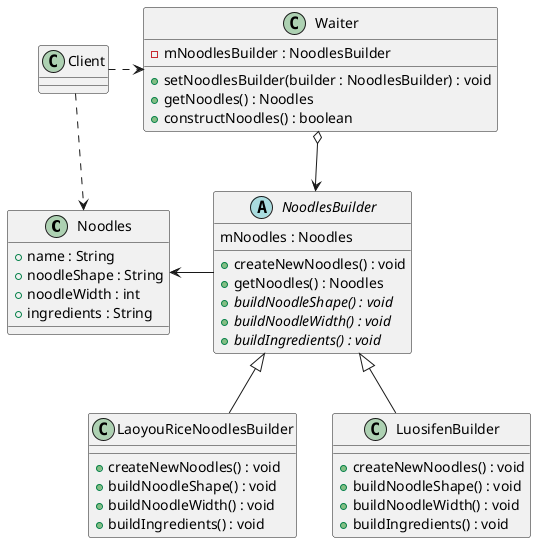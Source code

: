 @startuml

class Noodles {
  + name : String
  + noodleShape : String
  + noodleWidth : int
  + ingredients : String
}
abstract class NoodlesBuilder {
  mNoodles : Noodles
  + createNewNoodles() : void
  + getNoodles() : Noodles
  + {abstract} buildNoodleShape() : void
  + {abstract} buildNoodleWidth() : void
  + {abstract} buildIngredients() : void
}
class LaoyouRiceNoodlesBuilder {
  + createNewNoodles() : void
  + buildNoodleShape() : void
  + buildNoodleWidth() : void
  + buildIngredients() : void
}
class LuosifenBuilder {
  + createNewNoodles() : void
  + buildNoodleShape() : void
  + buildNoodleWidth() : void
  + buildIngredients() : void
}
class Waiter {
  - mNoodlesBuilder : NoodlesBuilder
  + setNoodlesBuilder(builder : NoodlesBuilder) : void
  + getNoodles() : Noodles
  + constructNoodles() : boolean
}

NoodlesBuilder <|-- LaoyouRiceNoodlesBuilder
NoodlesBuilder <|-- LuosifenBuilder

Waiter o--> NoodlesBuilder
Noodles <- NoodlesBuilder

Client .> Waiter
Client ..> Noodles

@enduml